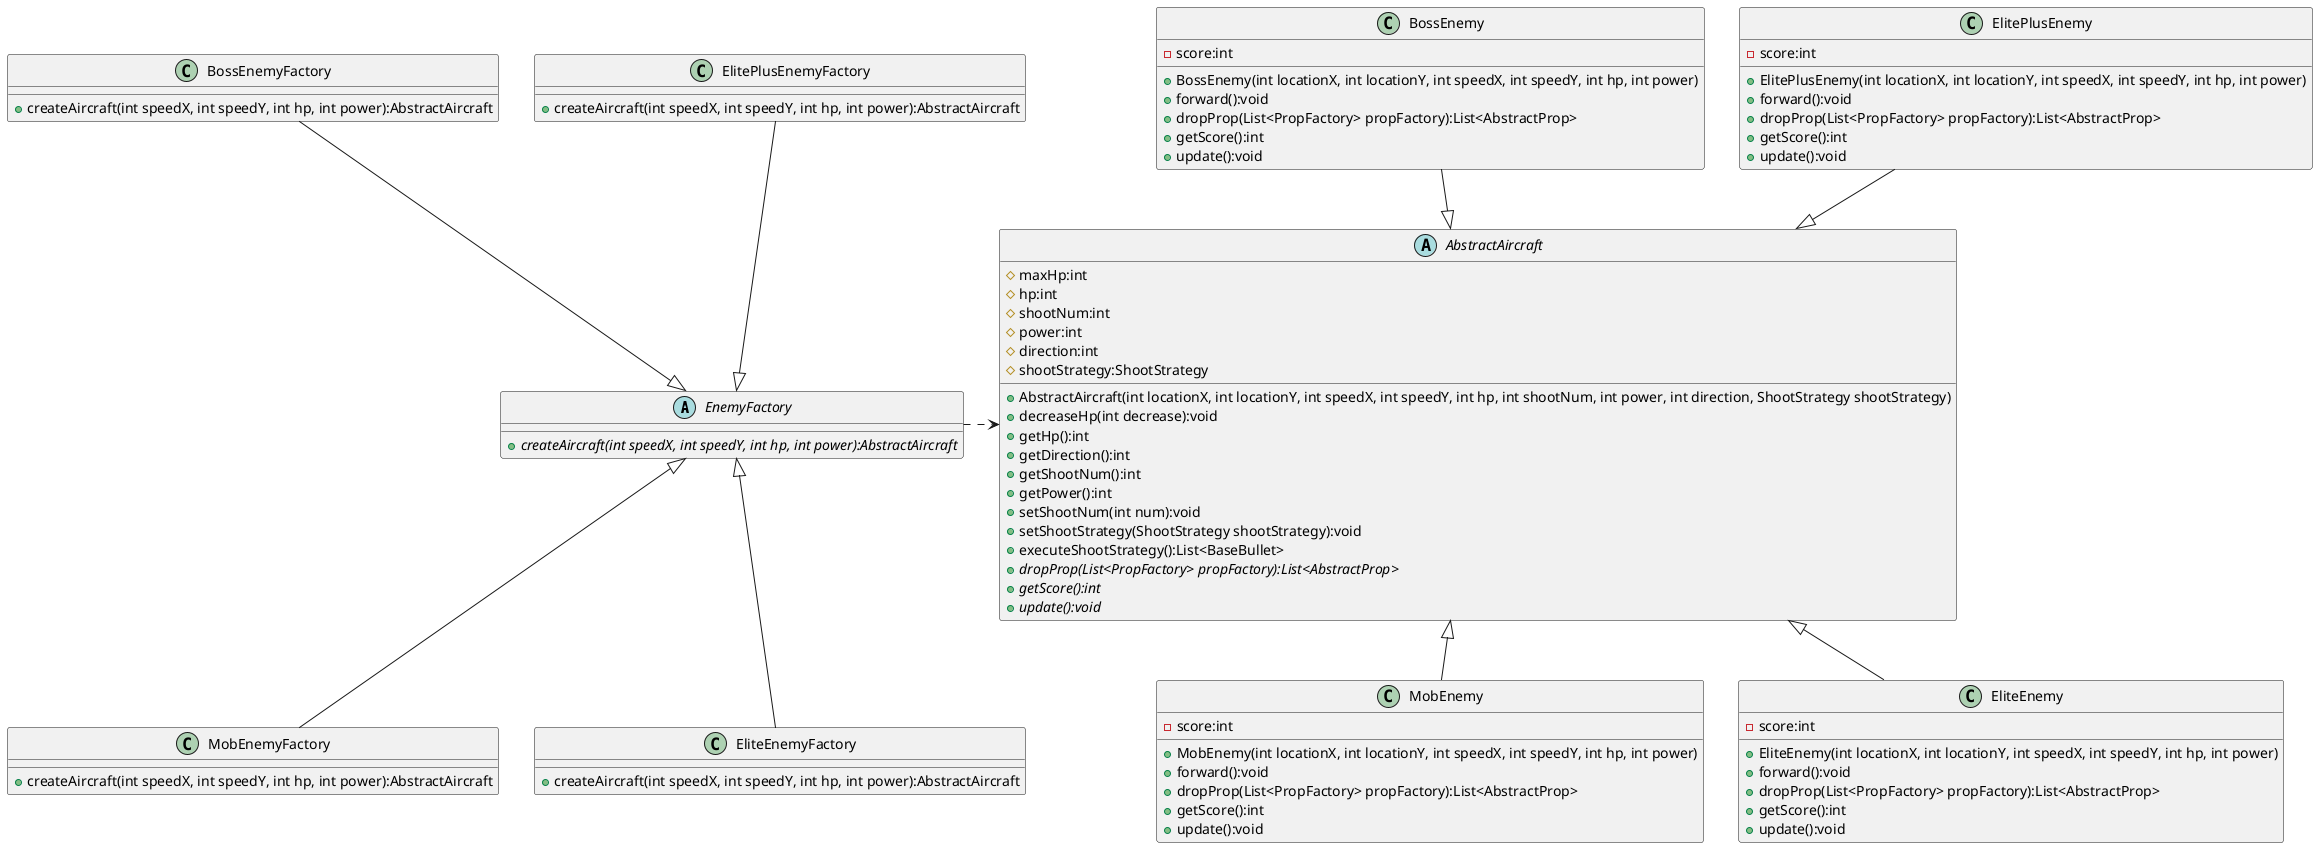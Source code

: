 @startuml EnemyFactory

abstract class EnemyFactory
{
    + {abstract} createAircraft(int speedX, int speedY, int hp, int power):AbstractAircraft
}

class MobEnemyFactory
{
    + createAircraft(int speedX, int speedY, int hp, int power):AbstractAircraft
}

class EliteEnemyFactory
{
    + createAircraft(int speedX, int speedY, int hp, int power):AbstractAircraft
}

class ElitePlusEnemyFactory
{
    + createAircraft(int speedX, int speedY, int hp, int power):AbstractAircraft
}

class BossEnemyFactory
{
    + createAircraft(int speedX, int speedY, int hp, int power):AbstractAircraft
}

EnemyFactory <|-down- MobEnemyFactory
EnemyFactory <|-down- EliteEnemyFactory
EnemyFactory <|-up- ElitePlusEnemyFactory
EnemyFactory <|-up- BossEnemyFactory

abstract class AbstractAircraft
{
	# maxHp:int
    # hp:int
    # shootNum:int
    # power:int
    # direction:int
    # shootStrategy:ShootStrategy
    
    + AbstractAircraft(int locationX, int locationY, int speedX, int speedY, int hp, int shootNum, int power, int direction, ShootStrategy shootStrategy)
    + decreaseHp(int decrease):void
    + getHp():int
    + getDirection():int
    + getShootNum():int
    + getPower():int
    + setShootNum(int num):void
    + setShootStrategy(ShootStrategy shootStrategy):void
    + executeShootStrategy():List<BaseBullet>
    + {abstract} dropProp(List<PropFactory> propFactory):List<AbstractProp>
    + {abstract} getScore():int
    + {abstract} update():void
}

class MobEnemy 
{
    - score:int
    + MobEnemy(int locationX, int locationY, int speedX, int speedY, int hp, int power)
    + forward():void
    + dropProp(List<PropFactory> propFactory):List<AbstractProp>
    + getScore():int
    + update():void
}

class EliteEnemy
{
    - score:int
    + EliteEnemy(int locationX, int locationY, int speedX, int speedY, int hp, int power)
    + forward():void
    + dropProp(List<PropFactory> propFactory):List<AbstractProp>
    + getScore():int
    + update():void    
}

class ElitePlusEnemy
{
    - score:int
    + ElitePlusEnemy(int locationX, int locationY, int speedX, int speedY, int hp, int power)
    + forward():void
    + dropProp(List<PropFactory> propFactory):List<AbstractProp>
    + getScore():int
    + update():void    
}

class BossEnemy
{
    - score:int
    + BossEnemy(int locationX, int locationY, int speedX, int speedY, int hp, int power)
    + forward():void
    + dropProp(List<PropFactory> propFactory):List<AbstractProp>
    + getScore():int
    + update():void    
}

AbstractAircraft <|-down- MobEnemy
AbstractAircraft <|-down- EliteEnemy
AbstractAircraft <|-up- ElitePlusEnemy
AbstractAircraft <|-up- BossEnemy

EnemyFactory .right.> AbstractAircraft

@enduml